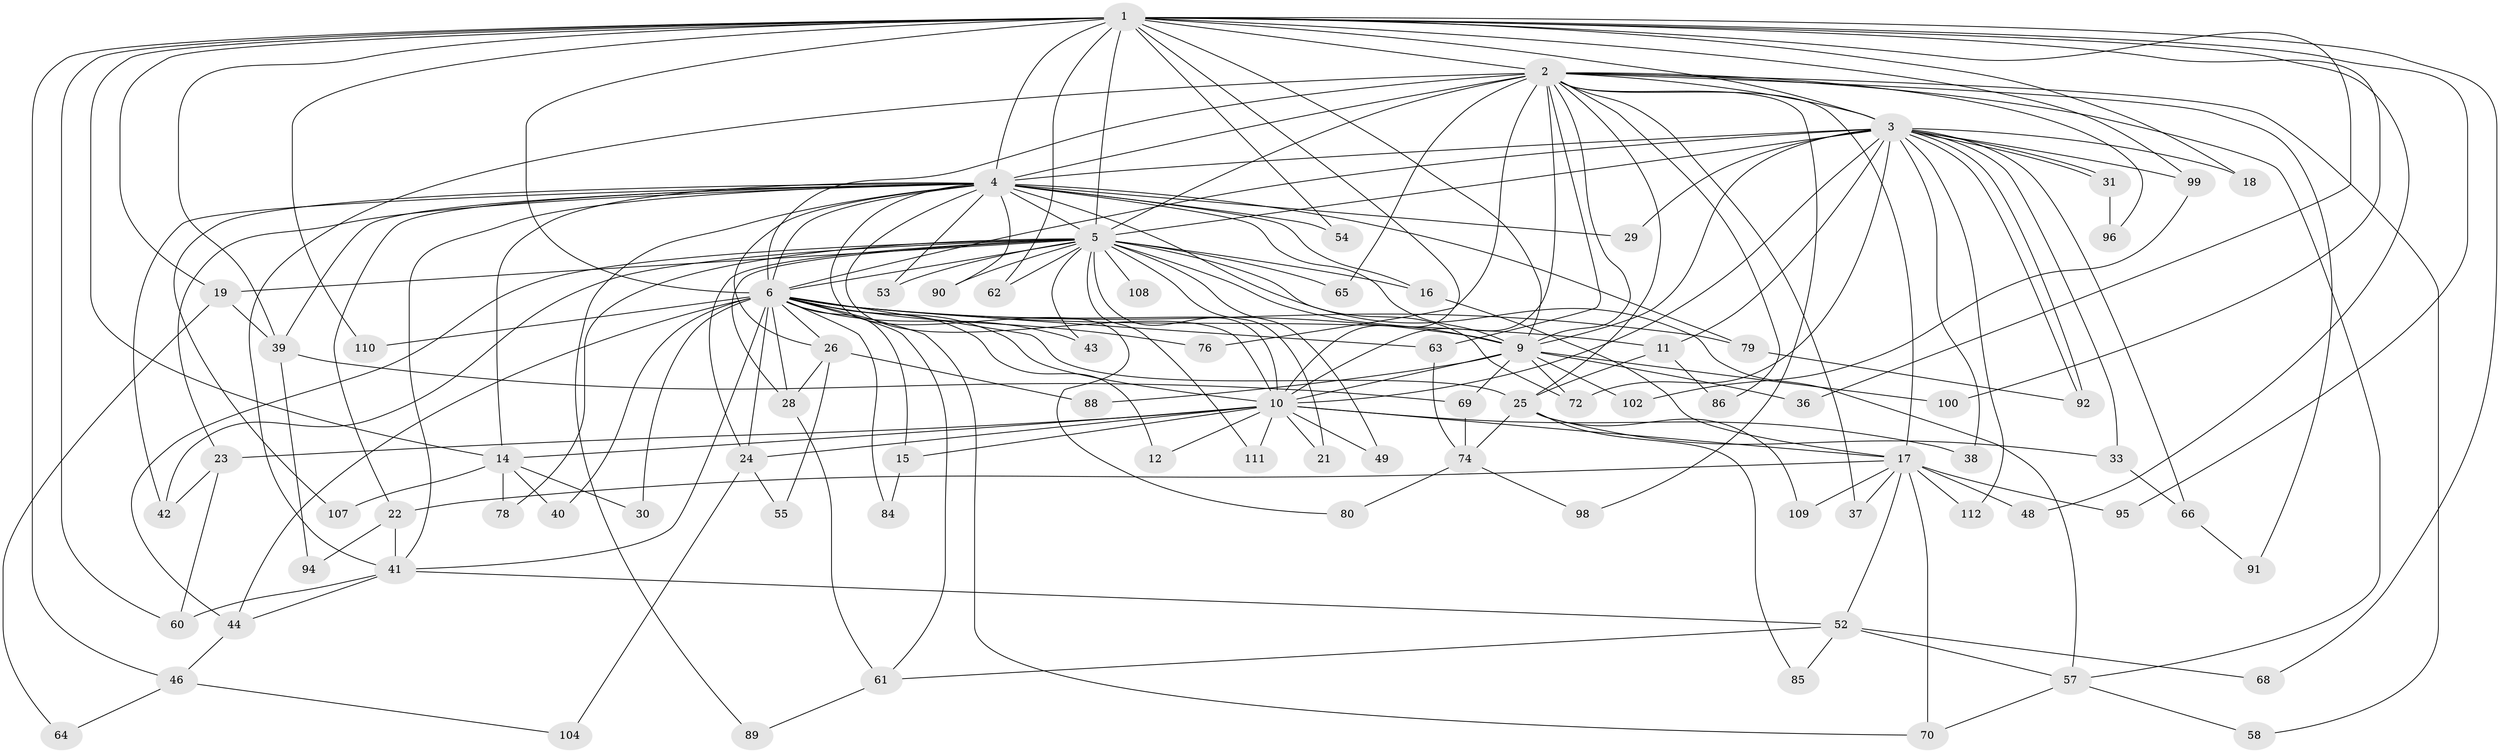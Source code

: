 // original degree distribution, {25: 0.008771929824561403, 15: 0.008771929824561403, 23: 0.008771929824561403, 28: 0.008771929824561403, 18: 0.008771929824561403, 26: 0.008771929824561403, 20: 0.008771929824561403, 17: 0.008771929824561403, 16: 0.008771929824561403, 19: 0.008771929824561403, 4: 0.09649122807017543, 2: 0.5350877192982456, 7: 0.02631578947368421, 6: 0.017543859649122806, 10: 0.008771929824561403, 5: 0.05263157894736842, 3: 0.17543859649122806}
// Generated by graph-tools (version 1.1) at 2025/11/02/27/25 16:11:08]
// undirected, 83 vertices, 194 edges
graph export_dot {
graph [start="1"]
  node [color=gray90,style=filled];
  1 [super="+81"];
  2 [super="+8"];
  3 [super="+47"];
  4 [super="+35"];
  5 [super="+7"];
  6 [super="+13"];
  9 [super="+114"];
  10 [super="+20"];
  11;
  12;
  14 [super="+75"];
  15 [super="+51"];
  16;
  17 [super="+34"];
  18;
  19 [super="+27"];
  21;
  22 [super="+59"];
  23 [super="+32"];
  24 [super="+50"];
  25 [super="+77"];
  26 [super="+82"];
  28 [super="+71"];
  29;
  30;
  31;
  33;
  36;
  37;
  38;
  39 [super="+67"];
  40;
  41 [super="+45"];
  42 [super="+56"];
  43;
  44 [super="+106"];
  46;
  48 [super="+87"];
  49;
  52 [super="+83"];
  53 [super="+73"];
  54;
  55;
  57 [super="+97"];
  58;
  60 [super="+113"];
  61;
  62;
  63;
  64;
  65;
  66;
  68;
  69;
  70 [super="+101"];
  72 [super="+93"];
  74 [super="+103"];
  76;
  78;
  79 [super="+105"];
  80;
  84;
  85;
  86;
  88;
  89;
  90;
  91;
  92;
  94;
  95;
  96;
  98;
  99;
  100;
  102;
  104;
  107;
  108;
  109;
  110;
  111;
  112;
  1 -- 2 [weight=2];
  1 -- 3;
  1 -- 4;
  1 -- 5 [weight=2];
  1 -- 6 [weight=2];
  1 -- 9;
  1 -- 10;
  1 -- 14;
  1 -- 18;
  1 -- 19;
  1 -- 36;
  1 -- 39;
  1 -- 46;
  1 -- 48;
  1 -- 54;
  1 -- 62;
  1 -- 68;
  1 -- 95;
  1 -- 99;
  1 -- 100;
  1 -- 110;
  1 -- 60;
  2 -- 3 [weight=2];
  2 -- 4 [weight=2];
  2 -- 5 [weight=4];
  2 -- 6 [weight=2];
  2 -- 9 [weight=3];
  2 -- 10 [weight=2];
  2 -- 41;
  2 -- 63;
  2 -- 65;
  2 -- 76;
  2 -- 91;
  2 -- 98;
  2 -- 96;
  2 -- 37;
  2 -- 17;
  2 -- 86;
  2 -- 25;
  2 -- 58;
  2 -- 57;
  3 -- 4 [weight=2];
  3 -- 5 [weight=2];
  3 -- 6 [weight=2];
  3 -- 9;
  3 -- 10;
  3 -- 11;
  3 -- 18;
  3 -- 29;
  3 -- 31;
  3 -- 31;
  3 -- 33;
  3 -- 38;
  3 -- 66;
  3 -- 92;
  3 -- 92;
  3 -- 99;
  3 -- 112;
  3 -- 72;
  4 -- 5 [weight=2];
  4 -- 6;
  4 -- 9;
  4 -- 10;
  4 -- 14;
  4 -- 16;
  4 -- 22;
  4 -- 23 [weight=2];
  4 -- 26 [weight=2];
  4 -- 29;
  4 -- 42;
  4 -- 53;
  4 -- 54;
  4 -- 72;
  4 -- 79;
  4 -- 80;
  4 -- 89;
  4 -- 107;
  4 -- 39;
  4 -- 90;
  4 -- 41;
  5 -- 6 [weight=2];
  5 -- 9 [weight=2];
  5 -- 10 [weight=2];
  5 -- 42;
  5 -- 43;
  5 -- 49;
  5 -- 53 [weight=2];
  5 -- 57;
  5 -- 62;
  5 -- 108 [weight=2];
  5 -- 65;
  5 -- 78;
  5 -- 16;
  5 -- 19 [weight=2];
  5 -- 21;
  5 -- 24;
  5 -- 90;
  5 -- 44;
  5 -- 111;
  5 -- 28;
  6 -- 9;
  6 -- 10;
  6 -- 11;
  6 -- 12;
  6 -- 15 [weight=2];
  6 -- 25;
  6 -- 28;
  6 -- 30;
  6 -- 41;
  6 -- 61;
  6 -- 63;
  6 -- 79;
  6 -- 84;
  6 -- 110;
  6 -- 40;
  6 -- 26;
  6 -- 43;
  6 -- 76;
  6 -- 70;
  6 -- 44;
  6 -- 24;
  9 -- 10;
  9 -- 36;
  9 -- 69;
  9 -- 72;
  9 -- 88;
  9 -- 100;
  9 -- 102;
  10 -- 12;
  10 -- 21;
  10 -- 23;
  10 -- 24;
  10 -- 38;
  10 -- 49;
  10 -- 111;
  10 -- 14;
  10 -- 17;
  10 -- 15;
  11 -- 86;
  11 -- 25;
  14 -- 30;
  14 -- 40;
  14 -- 107;
  14 -- 78;
  15 -- 84;
  16 -- 17 [weight=2];
  17 -- 22;
  17 -- 48;
  17 -- 52;
  17 -- 70;
  17 -- 95;
  17 -- 109;
  17 -- 112;
  17 -- 37;
  19 -- 39;
  19 -- 64;
  22 -- 94;
  22 -- 41;
  23 -- 60;
  23 -- 42;
  24 -- 55;
  24 -- 104;
  25 -- 33;
  25 -- 74;
  25 -- 85;
  25 -- 109;
  26 -- 28;
  26 -- 55;
  26 -- 88;
  28 -- 61;
  31 -- 96;
  33 -- 66;
  39 -- 69;
  39 -- 94;
  41 -- 44;
  41 -- 52;
  41 -- 60;
  44 -- 46;
  46 -- 64;
  46 -- 104;
  52 -- 68;
  52 -- 85;
  52 -- 61;
  52 -- 57;
  57 -- 58;
  57 -- 70;
  61 -- 89;
  63 -- 74;
  66 -- 91;
  69 -- 74;
  74 -- 80;
  74 -- 98;
  79 -- 92;
  99 -- 102;
}
